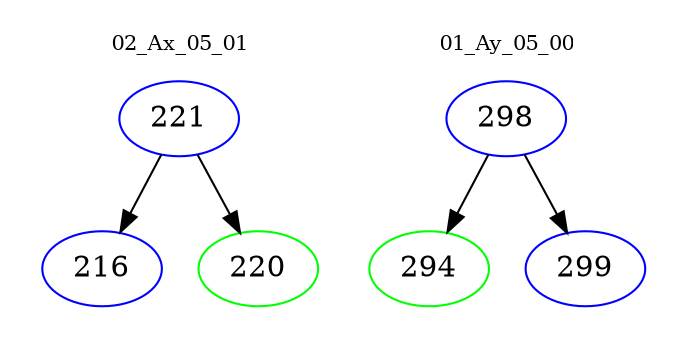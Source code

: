 digraph{
subgraph cluster_0 {
color = white
label = "02_Ax_05_01";
fontsize=10;
T0_221 [label="221", color="blue"]
T0_221 -> T0_216 [color="black"]
T0_216 [label="216", color="blue"]
T0_221 -> T0_220 [color="black"]
T0_220 [label="220", color="green"]
}
subgraph cluster_1 {
color = white
label = "01_Ay_05_00";
fontsize=10;
T1_298 [label="298", color="blue"]
T1_298 -> T1_294 [color="black"]
T1_294 [label="294", color="green"]
T1_298 -> T1_299 [color="black"]
T1_299 [label="299", color="blue"]
}
}
